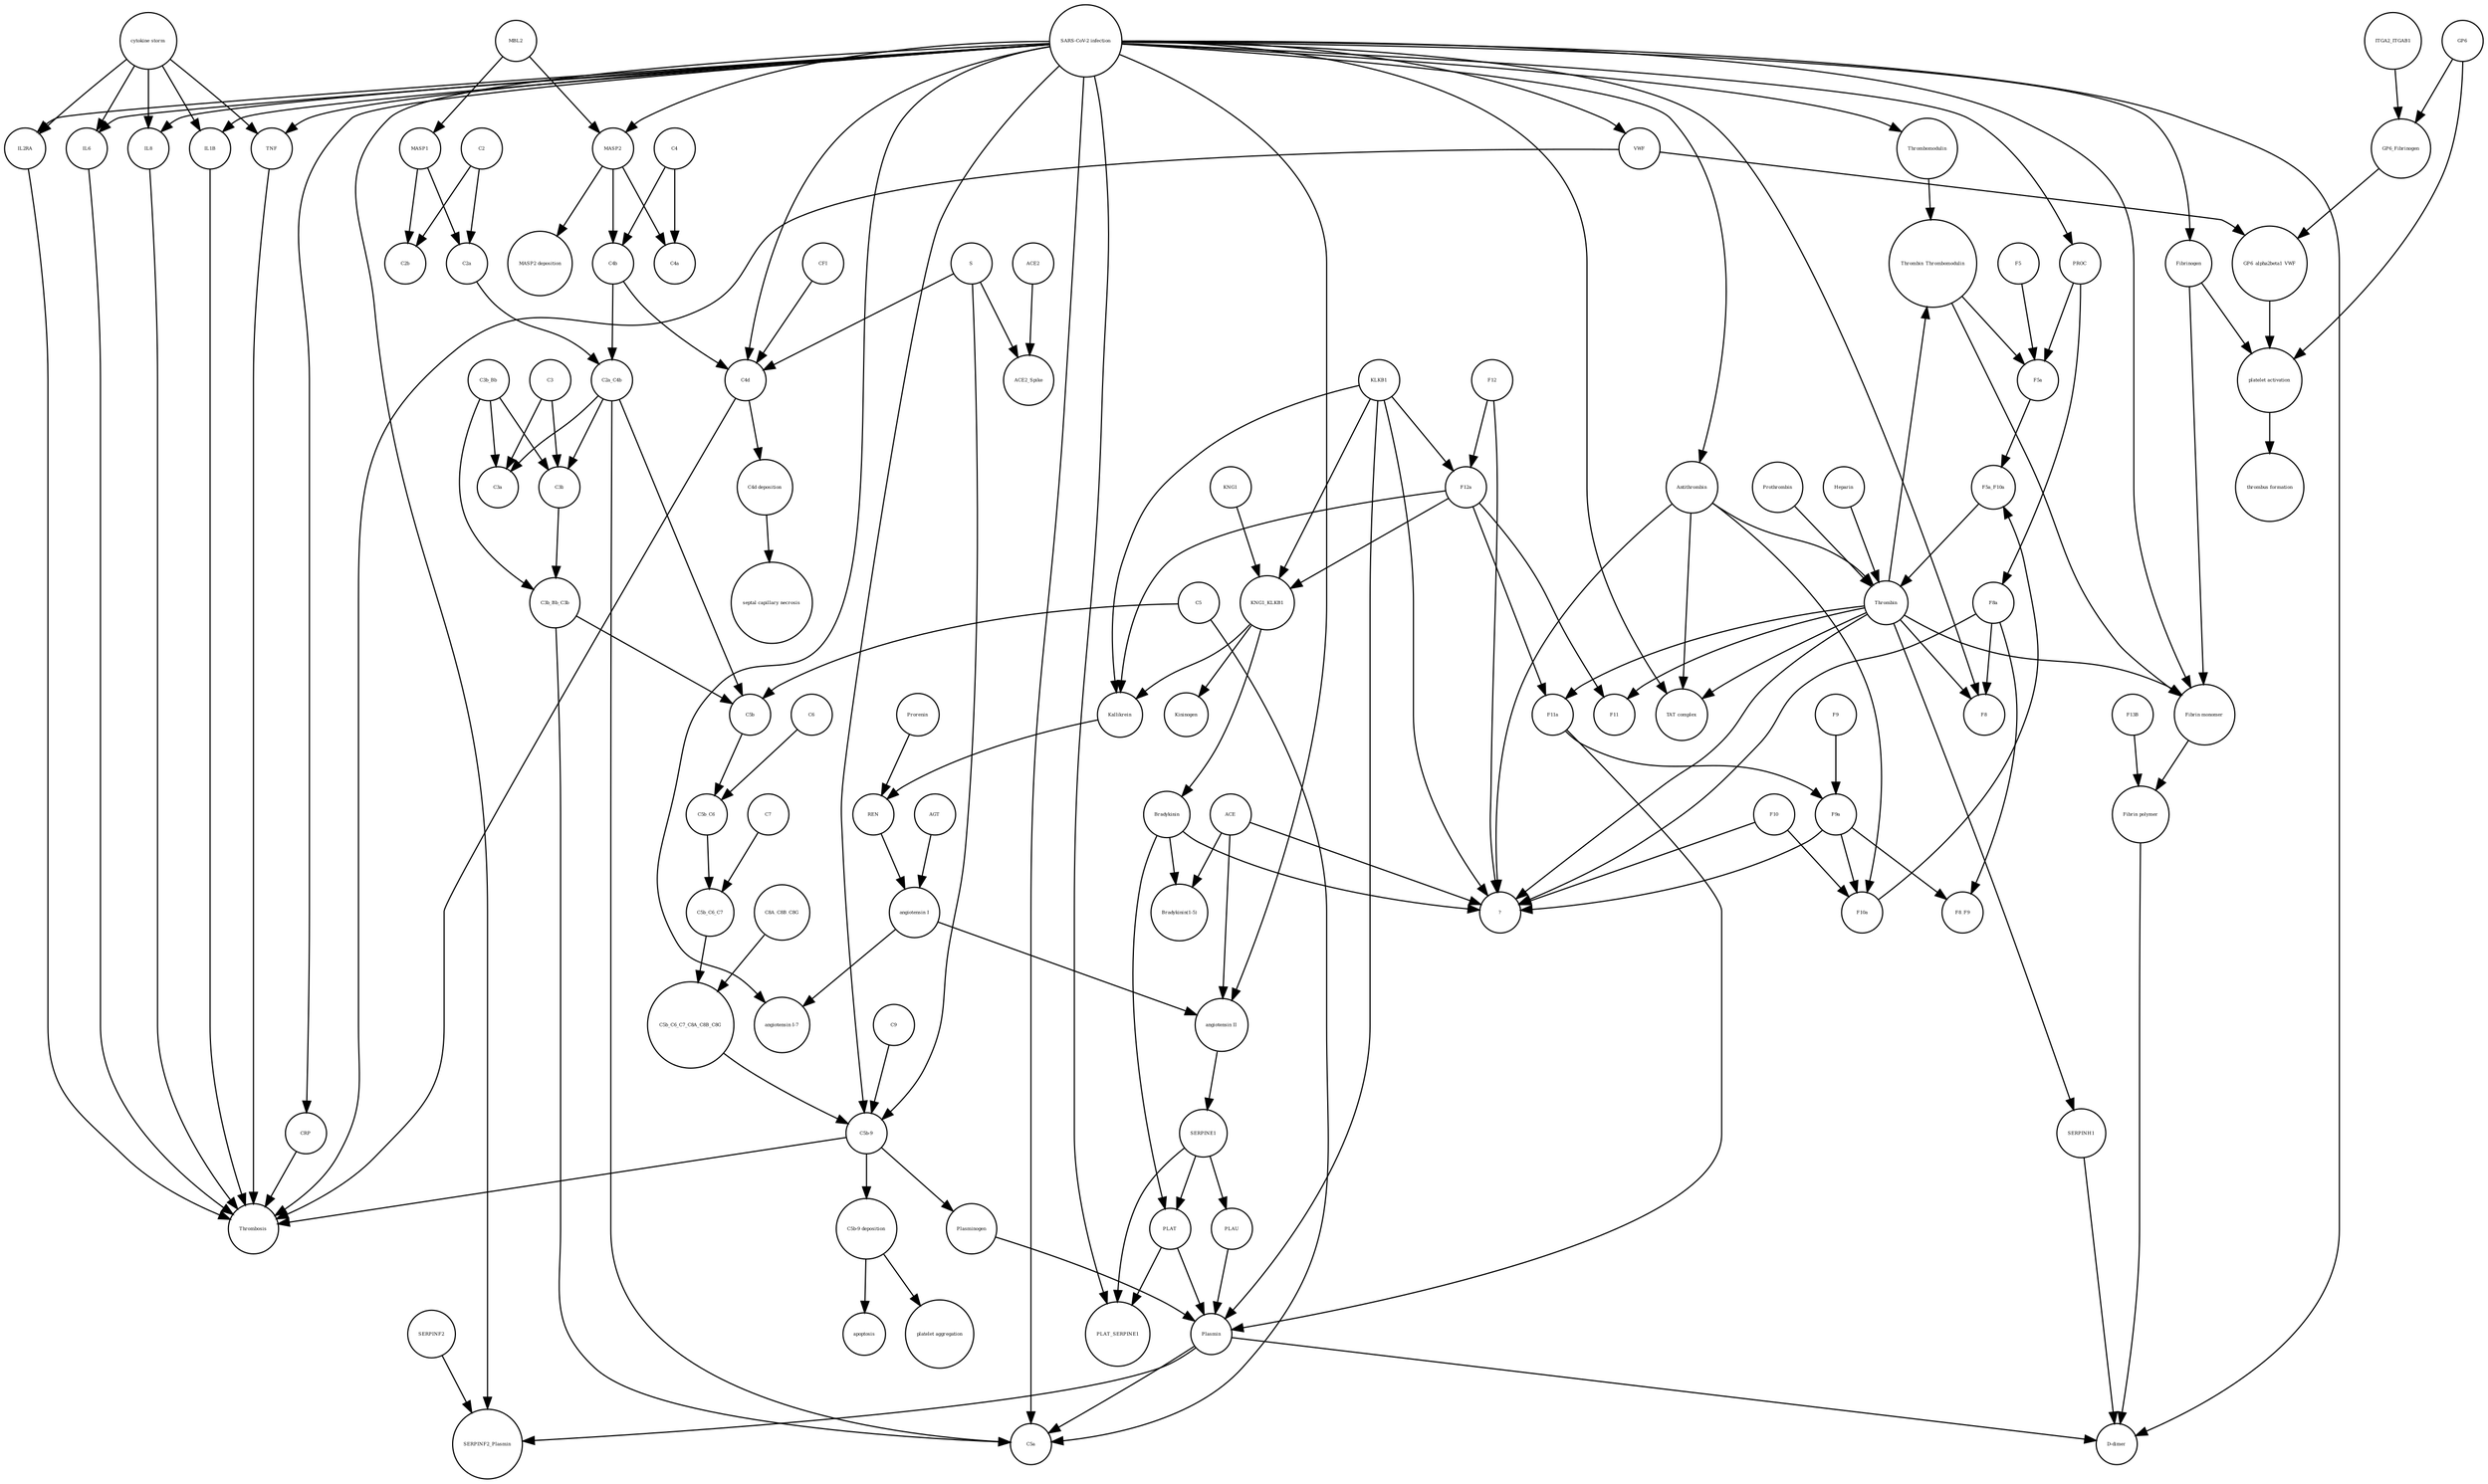 strict digraph  {
SERPINF2 [annotation="urn_miriam_hgnc_HGNC%3A9075", bipartite=0, cls=macromolecule, fontsize=4, label=SERPINF2, shape=circle];
PLAT [annotation="urn_miriam_hgnc_HGNC%3A9051", bipartite=0, cls=macromolecule, fontsize=4, label=PLAT, shape=circle];
GP6_Fibrinogen [annotation="", bipartite=0, cls=complex, fontsize=4, label=GP6_Fibrinogen, shape=circle];
IL6 [annotation=urn_miriam_hgnc_6018, bipartite=0, cls=macromolecule, fontsize=4, label=IL6, shape=circle];
F9 [annotation="urn_miriam_hgnc_HGNC%3A35531", bipartite=0, cls=macromolecule, fontsize=4, label=F9, shape=circle];
C2a_C4b [annotation="", bipartite=0, cls=complex, fontsize=4, label=C2a_C4b, shape=circle];
Prothrombin [annotation="urn_miriam_hgnc_HGNC%3A3535", bipartite=0, cls=macromolecule, fontsize=4, label=Prothrombin, shape=circle];
F11a [annotation="urn_miriam_hgnc_HGNC%3A3529", bipartite=0, cls=macromolecule, fontsize=4, label=F11a, shape=circle];
F5a_F10a [annotation=urn_miriam_pubmed_2303476, bipartite=0, cls=complex, fontsize=4, label=F5a_F10a, shape=circle];
IL1B [annotation=urn_miriam_hgnc_5992, bipartite=0, cls=macromolecule, fontsize=4, label=IL1B, shape=circle];
"Fibrin monomer" [annotation="", bipartite=0, cls=macromolecule, fontsize=4, label="Fibrin monomer", shape=circle];
"septal capillary necrosis" [annotation="", bipartite=0, cls=phenotype, fontsize=4, label="septal capillary necrosis", shape=circle];
"thrombus formation" [annotation="", bipartite=0, cls=phenotype, fontsize=4, label="thrombus formation", shape=circle];
S [annotation="urn_miriam_uniprot_P0DTC2|urn_miriam_uniprot_P59594", bipartite=0, cls=macromolecule, fontsize=4, label=S, shape=circle];
C3a [annotation="", bipartite=0, cls=macromolecule, fontsize=4, label=C3a, shape=circle];
VWF [annotation="urn_miriam_hgnc_HGNC%3A12726", bipartite=0, cls=macromolecule, fontsize=4, label=VWF, shape=circle];
Heparin [annotation="urn_miriam_pubmed_708377|urn_miriam_obo.chebi_CHEBI%3A28304", bipartite=0, cls="simple chemical", fontsize=4, label=Heparin, shape=circle];
F8_F9 [annotation=urn_miriam_pubmed_22471307, bipartite=0, cls=complex, fontsize=4, label=F8_F9, shape=circle];
C5b_C6 [annotation="", bipartite=0, cls=complex, fontsize=4, label=C5b_C6, shape=circle];
PLAU [annotation="", bipartite=0, cls=macromolecule, fontsize=4, label=PLAU, shape=circle];
C3b_Bb_C3b [annotation="urn_miriam_pubmed_12440962|urn_miriam_brenda_34.4.21.47", bipartite=0, cls=complex, fontsize=4, label=C3b_Bb_C3b, shape=circle];
F10a [annotation="urn_miriam_hgnc_HGNC%3A3528", bipartite=0, cls=macromolecule, fontsize=4, label=F10a, shape=circle];
C5b_C6_C7 [annotation=urn_miriam_pubmed_28630159, bipartite=0, cls=complex, fontsize=4, label=C5b_C6_C7, shape=circle];
"MASP2 deposition" [annotation="", bipartite=0, cls=phenotype, fontsize=4, label="MASP2 deposition", shape=circle];
C2a [annotation="", bipartite=0, cls=macromolecule, fontsize=4, label=C2a, shape=circle];
MBL2 [annotation=urn_miriam_hgnc_6902, bipartite=0, cls=macromolecule, fontsize=4, label=MBL2, shape=circle];
C3 [annotation="urn_miriam_hgnc_HGNC%3A1318", bipartite=0, cls=macromolecule, fontsize=4, label=C3, shape=circle];
C9 [annotation="urn_miriam_hgnc_HGNC%3A1358", bipartite=0, cls=macromolecule, fontsize=4, label=C9, shape=circle];
"TAT complex" [annotation=urn_miriam_pubmed_22930518, bipartite=0, cls=complex, fontsize=4, label="TAT complex", shape=circle];
C5a [annotation="", bipartite=0, cls=macromolecule, fontsize=4, label=C5a, shape=circle];
"angiotensin I" [annotation="urn_miriam_obo.chebi_CHEBI%3A2718", bipartite=0, cls="simple chemical", fontsize=4, label="angiotensin I", shape=circle];
C4a [annotation="", bipartite=0, cls=macromolecule, fontsize=4, label=C4a, shape=circle];
apoptosis [annotation="urn_miriam_obo.go_GO%3A0006915", bipartite=0, cls=phenotype, fontsize=4, label=apoptosis, shape=circle];
C8A_C8B_C8G [annotation="", bipartite=0, cls=complex, fontsize=4, label=C8A_C8B_C8G, shape=circle];
CFI [annotation="urn_miriam_hgnc_HGNC%3A2771", bipartite=0, cls=macromolecule, fontsize=4, label=CFI, shape=circle];
PLAT_SERPINE1 [annotation=urn_miriam_pubmed_22449964, bipartite=0, cls=complex, fontsize=4, label=PLAT_SERPINE1, shape=circle];
F11 [annotation="urn_miriam_hgnc_HGNC%3A3529", bipartite=0, cls=macromolecule, fontsize=4, label=F11, shape=circle];
ACE2_Spike [annotation="", bipartite=0, cls=complex, fontsize=4, label=ACE2_Spike, shape=circle];
Kallikrein [annotation=urn_miriam_hgnc_6371, bipartite=0, cls=macromolecule, fontsize=4, label=Kallikrein, shape=circle];
C4d [annotation="", bipartite=0, cls=macromolecule, fontsize=4, label=C4d, shape=circle];
C5b [annotation="", bipartite=0, cls=macromolecule, fontsize=4, label=C5b, shape=circle];
"SARS-CoV-2 infection" [annotation=urn_miriam_taxonomy_2697049, bipartite=0, cls=phenotype, fontsize=4, label="SARS-CoV-2 infection", shape=circle];
KLKB1 [annotation=urn_miriam_hgnc_6371, bipartite=0, cls=macromolecule, fontsize=4, label=KLKB1, shape=circle];
IL2RA [annotation="urn_miriam_hgnc_HGNC%3A6008", bipartite=0, cls=macromolecule, fontsize=4, label=IL2RA, shape=circle];
"angiotensin II" [annotation="urn_miriam_obo.chebi_CHEBI%3A2718", bipartite=0, cls="simple chemical", fontsize=4, label="angiotensin II", shape=circle];
F13B [annotation="", bipartite=0, cls=macromolecule, fontsize=4, label=F13B, shape=circle];
KNG1_KLKB1 [annotation=urn_miriam_pubmed_17598838, bipartite=0, cls=complex, fontsize=4, label=KNG1_KLKB1, shape=circle];
Thrombomodulin [annotation="urn_miriam_hgnc_HGNC%3A11784", bipartite=0, cls=macromolecule, fontsize=4, label=Thrombomodulin, shape=circle];
F5a [annotation="urn_miriam_hgnc_HGNC%3A3542", bipartite=0, cls=macromolecule, fontsize=4, label=F5a, shape=circle];
"platelet aggregation" [annotation="urn_miriam_obo.go_GO%3A0030168", bipartite=0, cls=phenotype, fontsize=4, label="platelet aggregation", shape=circle];
"Bradykinin(1-5)" [annotation="", bipartite=0, cls=macromolecule, fontsize=4, label="Bradykinin(1-5)", shape=circle];
"D-dimer" [annotation=urn_miriam_pubmed_19008457, bipartite=0, cls=macromolecule, fontsize=4, label="D-dimer", shape=circle];
CRP [annotation="urn_miriam_hgnc_HGNC%3A2367", bipartite=0, cls=macromolecule, fontsize=4, label=CRP, shape=circle];
PROC [annotation="urn_miriam_hgnc_HGNC%3A9451", bipartite=0, cls=macromolecule, fontsize=4, label=PROC, shape=circle];
MASP1 [annotation="urn_miriam_hgnc_HGNC%3A6901", bipartite=0, cls=macromolecule, fontsize=4, label=MASP1, shape=circle];
ITGA2_ITGAB1 [annotation="urn_miriam_intact_EBI-16428357", bipartite=0, cls=complex, fontsize=4, label=ITGA2_ITGAB1, shape=circle];
Thrombin [annotation="urn_miriam_hgnc_HGNC%3A3535", bipartite=0, cls=macromolecule, fontsize=4, label=Thrombin, shape=circle];
F12 [annotation="urn_miriam_hgnc_HGNC%3A3530", bipartite=0, cls=macromolecule, fontsize=4, label=F12, shape=circle];
GP6_alpha2beta1_VWF [annotation="", bipartite=0, cls=complex, fontsize=4, label=GP6_alpha2beta1_VWF, shape=circle];
C2b [annotation="", bipartite=0, cls=macromolecule, fontsize=4, label=C2b, shape=circle];
Plasminogen [annotation="urn_miriam_hgnc_HGNC%3A9071", bipartite=0, cls=macromolecule, fontsize=4, label=Plasminogen, shape=circle];
"Fibrin polymer" [annotation="", bipartite=0, cls=macromolecule, fontsize=4, label="Fibrin polymer", shape=circle];
Prorenin [annotation="", bipartite=0, cls=macromolecule, fontsize=4, label=Prorenin, shape=circle];
IL8 [annotation="urn_miriam_hgnc_HGNC%3A6025", bipartite=0, cls=macromolecule, fontsize=4, label=IL8, shape=circle];
REN [annotation="urn_miriam_hgnc_HGNC%3A9958", bipartite=0, cls=macromolecule, fontsize=4, label=REN, shape=circle];
KNG1 [annotation="urn_miriam_hgnc.symbol_6383", bipartite=0, cls=macromolecule, fontsize=4, label=KNG1, shape=circle];
F10 [annotation="urn_miriam_hgnc_HGNC%3A3528", bipartite=0, cls=macromolecule, fontsize=4, label=F10, shape=circle];
SERPINH1 [annotation="urn_miriam_hgnc_HGNC%3A1546", bipartite=0, cls=macromolecule, fontsize=4, label=SERPINH1, shape=circle];
Plasmin [annotation="urn_miriam_hgnc_HGNC%3A9051", bipartite=0, cls=macromolecule, fontsize=4, label=Plasmin, shape=circle];
"cytokine storm" [annotation=urn_miriam_pubmed_2504360, bipartite=0, cls=phenotype, fontsize=4, label="cytokine storm", shape=circle];
"angiotensin I-7" [annotation="urn_miriam_obo.chebi_CHEBI%3A55438", bipartite=0, cls="simple chemical", fontsize=4, label="angiotensin I-7", shape=circle];
"C5b-9 deposition" [annotation="", bipartite=0, cls=phenotype, fontsize=4, label="C5b-9 deposition", shape=circle];
Fibrinogen [annotation=urn_miriam_pubmed_19296670, bipartite=0, cls=complex, fontsize=4, label=Fibrinogen, shape=circle];
"platelet activation" [annotation="urn_miriam_obo.go_GO%3A0030168", bipartite=0, cls=phenotype, fontsize=4, label="platelet activation", shape=circle];
C3b_Bb [annotation="urn_miriam_pubmed_12440962|urn_miriam_brenda_3.4.21.47", bipartite=0, cls=complex, fontsize=4, label=C3b_Bb, shape=circle];
MASP2 [annotation=urn_miriam_hgnc_6902, bipartite=0, cls=macromolecule, fontsize=4, label=MASP2, shape=circle];
Thrombin_Thrombomodulin [annotation="urn_miriam_pubmed_6282863|urn_miriam_taxonomy_9986", bipartite=0, cls=complex, fontsize=4, label=Thrombin_Thrombomodulin, shape=circle];
"C5b-9" [annotation="", bipartite=0, cls=complex, fontsize=4, label="C5b-9", shape=circle];
GP6 [annotation=urn_miriam_hgnc_14388, bipartite=0, cls=macromolecule, fontsize=4, label=GP6, shape=circle];
Thrombosis [annotation="urn_miriam_mesh_D013923|urn_miriam_mesh_D055806", bipartite=0, cls=phenotype, fontsize=4, label=Thrombosis, shape=circle];
ACE [annotation="urn_miriam_hgnc_HGNC%3A2707", bipartite=0, cls=macromolecule, fontsize=4, label=ACE, shape=circle];
C6 [annotation="urn_miriam_hgnc_HGNC%3A1339", bipartite=0, cls=macromolecule, fontsize=4, label=C6, shape=circle];
C2 [annotation="urn_miriam_hgnc_HGNC%3A1248", bipartite=0, cls=macromolecule, fontsize=4, label=C2, shape=circle];
Antithrombin [annotation="urn_miriam_hgnc_HGNC%3A775", bipartite=0, cls=macromolecule, fontsize=4, label=Antithrombin, shape=circle];
AGT [annotation="urn_miriam_hgnc_HGNC%3A333", bipartite=0, cls=macromolecule, fontsize=4, label=AGT, shape=circle];
F8 [annotation="urn_miriam_hgnc_HGNC%3A3546", bipartite=0, cls=macromolecule, fontsize=4, label=F8, shape=circle];
C7 [annotation="urn_miriam_hgnc_HGNC%3A1346", bipartite=0, cls=macromolecule, fontsize=4, label=C7, shape=circle];
Bradykinin [annotation="urn_miriam_obo.chebi_CHEBI%3A3165", bipartite=0, cls=macromolecule, fontsize=4, label=Bradykinin, shape=circle];
C4 [annotation="", bipartite=0, cls=macromolecule, fontsize=4, label=C4, shape=circle];
SERPINE1 [annotation="urn_miriam_hgnc_HGNC%3A8593", bipartite=0, cls=macromolecule, fontsize=4, label=SERPINE1, shape=circle];
F9a [annotation="", bipartite=0, cls=macromolecule, fontsize=4, label=F9a, shape=circle];
"?" [annotation="", bipartite=0, cls=macromolecule, fontsize=4, label="?", shape=circle];
SERPINF2_Plasmin [annotation="", bipartite=0, cls=complex, fontsize=4, label=SERPINF2_Plasmin, shape=circle];
F12a [annotation="urn_miriam_hgnc_HGNC%3A3530", bipartite=0, cls=macromolecule, fontsize=4, label=F12a, shape=circle];
TNF [annotation=urn_miriam_hgnc_11892, bipartite=0, cls=macromolecule, fontsize=4, label=TNF, shape=circle];
"C4d deposition" [annotation="", bipartite=0, cls=phenotype, fontsize=4, label="C4d deposition", shape=circle];
C4b [annotation="", bipartite=0, cls=macromolecule, fontsize=4, label=C4b, shape=circle];
F8a [annotation="urn_miriam_hgnc_HGNC%3A3546", bipartite=0, cls=macromolecule, fontsize=4, label=F8a, shape=circle];
ACE2 [annotation="urn_miriam_hgnc_HGNC%3A13557", bipartite=0, cls=macromolecule, fontsize=4, label=ACE2, shape=circle];
Kininogen [annotation="urn_miriam_hgnc_HGNC%3A6383", bipartite=0, cls=macromolecule, fontsize=4, label=Kininogen, shape=circle];
F5 [annotation="urn_miriam_hgnc_HGNC%3A3541", bipartite=0, cls=macromolecule, fontsize=4, label=F5, shape=circle];
C5 [annotation="urn_miriam_hgnc_HGNC%3A1331", bipartite=0, cls=macromolecule, fontsize=4, label=C5, shape=circle];
C5b_C6_C7_C8A_C8B_C8G [annotation=urn_miriam_pubmed_28630159, bipartite=0, cls=complex, fontsize=4, label=C5b_C6_C7_C8A_C8B_C8G, shape=circle];
C3b [annotation="", bipartite=0, cls=macromolecule, fontsize=4, label=C3b, shape=circle];
SERPINF2 -> SERPINF2_Plasmin  [annotation="", interaction_type=production];
PLAT -> PLAT_SERPINE1  [annotation="", interaction_type=production];
PLAT -> Plasmin  [annotation=urn_miriam_pubmed_3850647, interaction_type=catalysis];
GP6_Fibrinogen -> GP6_alpha2beta1_VWF  [annotation="", interaction_type=production];
IL6 -> Thrombosis  [annotation="", interaction_type=production];
F9 -> F9a  [annotation="", interaction_type=production];
C2a_C4b -> C3a  [annotation=urn_miriam_pubmed_12440962, interaction_type=catalysis];
C2a_C4b -> C3b  [annotation=urn_miriam_pubmed_12440962, interaction_type=catalysis];
C2a_C4b -> C5b  [annotation=urn_miriam_pubmed_28630159, interaction_type=catalysis];
C2a_C4b -> C5a  [annotation=urn_miriam_pubmed_28630159, interaction_type=catalysis];
Prothrombin -> Thrombin  [annotation="", interaction_type=production];
F11a -> Plasmin  [annotation=urn_miriam_pubmed_3850647, interaction_type=catalysis];
F11a -> F9a  [annotation=urn_miriam_pubmed_9100000, interaction_type=catalysis];
F5a_F10a -> Thrombin  [annotation="urn_miriam_pubmed_4430674|urn_miriam_pubmed_3818642", interaction_type=catalysis];
IL1B -> Thrombosis  [annotation="", interaction_type=production];
"Fibrin monomer" -> "Fibrin polymer"  [annotation="", interaction_type=production];
S -> ACE2_Spike  [annotation="", interaction_type=production];
S -> "C5b-9"  [annotation="", interaction_type=production];
S -> C4d  [annotation="", interaction_type=production];
VWF -> GP6_alpha2beta1_VWF  [annotation="", interaction_type=production];
VWF -> Thrombosis  [annotation="", interaction_type=production];
Heparin -> Thrombin  [annotation=urn_miriam_pubmed_15853774, interaction_type=catalysis];
C5b_C6 -> C5b_C6_C7  [annotation="", interaction_type=production];
PLAU -> Plasmin  [annotation=urn_miriam_pubmed_3850647, interaction_type=catalysis];
C3b_Bb_C3b -> C5a  [annotation=urn_miriam_pubmed_28630159, interaction_type=catalysis];
C3b_Bb_C3b -> C5b  [annotation=urn_miriam_pubmed_28630159, interaction_type=catalysis];
F10a -> F5a_F10a  [annotation="", interaction_type=production];
C5b_C6_C7 -> C5b_C6_C7_C8A_C8B_C8G  [annotation="", interaction_type=production];
C2a -> C2a_C4b  [annotation="", interaction_type=production];
MBL2 -> MASP1  [annotation="", interaction_type=production];
MBL2 -> MASP2  [annotation="", interaction_type=production];
C3 -> C3a  [annotation="", interaction_type=production];
C3 -> C3b  [annotation="", interaction_type=production];
C9 -> "C5b-9"  [annotation="", interaction_type=production];
"angiotensin I" -> "angiotensin II"  [annotation="", interaction_type=production];
"angiotensin I" -> "angiotensin I-7"  [annotation="", interaction_type=production];
C8A_C8B_C8G -> C5b_C6_C7_C8A_C8B_C8G  [annotation="", interaction_type=production];
CFI -> C4d  [annotation=urn_miriam_pubmed_19362461, interaction_type=catalysis];
Kallikrein -> REN  [annotation=urn_miriam_pubmed_12793984, interaction_type=catalysis];
C4d -> "C4d deposition"  [annotation="", interaction_type=production];
C4d -> Thrombosis  [annotation="", interaction_type=production];
C5b -> C5b_C6  [annotation="", interaction_type=production];
"SARS-CoV-2 infection" -> PLAT_SERPINE1  [annotation="", interaction_type=production];
"SARS-CoV-2 infection" -> "TAT complex"  [annotation="", interaction_type=production];
"SARS-CoV-2 infection" -> TNF  [annotation=urn_miriam_pubmed_32504360, interaction_type=stimulation];
"SARS-CoV-2 infection" -> SERPINF2_Plasmin  [annotation="", interaction_type=production];
"SARS-CoV-2 infection" -> C4d  [annotation="", interaction_type=production];
"SARS-CoV-2 infection" -> Thrombomodulin  [annotation="", interaction_type=production];
"SARS-CoV-2 infection" -> IL2RA  [annotation=urn_miriam_pubmed_32286245, interaction_type=stimulation];
"SARS-CoV-2 infection" -> "Fibrin monomer"  [annotation="", interaction_type=production];
"SARS-CoV-2 infection" -> IL8  [annotation=urn_miriam_pubmed_32286245, interaction_type=stimulation];
"SARS-CoV-2 infection" -> C5a  [annotation="", interaction_type=production];
"SARS-CoV-2 infection" -> Fibrinogen  [annotation="", interaction_type=production];
"SARS-CoV-2 infection" -> CRP  [annotation="", interaction_type=production];
"SARS-CoV-2 infection" -> IL6  [annotation=urn_miriam_pubmed_32286245, interaction_type=stimulation];
"SARS-CoV-2 infection" -> PROC  [annotation="", interaction_type=production];
"SARS-CoV-2 infection" -> F8  [annotation="", interaction_type=production];
"SARS-CoV-2 infection" -> "angiotensin II"  [annotation=urn_miriam_pubmed_32048163, interaction_type=catalysis];
"SARS-CoV-2 infection" -> "angiotensin I-7"  [annotation=urn_miriam_pubmed_23392115, interaction_type=inhibition];
"SARS-CoV-2 infection" -> Antithrombin  [annotation="", interaction_type=production];
"SARS-CoV-2 infection" -> MASP2  [annotation="", interaction_type=production];
"SARS-CoV-2 infection" -> VWF  [annotation="", interaction_type=production];
"SARS-CoV-2 infection" -> "D-dimer"  [annotation="", interaction_type=production];
"SARS-CoV-2 infection" -> "C5b-9"  [annotation="", interaction_type=production];
"SARS-CoV-2 infection" -> IL1B  [annotation=urn_miriam_pubmed_32171193, interaction_type=stimulation];
KLKB1 -> F12a  [annotation=urn_miriam_pubmed_21304106, interaction_type=catalysis];
KLKB1 -> "?"  [annotation=urn_miriam_pubmed_21304106, interaction_type=catalysis];
KLKB1 -> Plasmin  [annotation=urn_miriam_pubmed_3850647, interaction_type=catalysis];
KLKB1 -> Kallikrein  [annotation="", interaction_type=production];
KLKB1 -> KNG1_KLKB1  [annotation="", interaction_type=production];
IL2RA -> Thrombosis  [annotation="", interaction_type=production];
"angiotensin II" -> SERPINE1  [annotation="", interaction_type=production];
F13B -> "Fibrin polymer"  [annotation="urn_miriam_pubmed_29096812|urn_miriam_pubmed_7577232", interaction_type=catalysis];
KNG1_KLKB1 -> Kallikrein  [annotation=urn_miriam_isbn_9781482204049, interaction_type=catalysis];
KNG1_KLKB1 -> Bradykinin  [annotation=urn_miriam_isbn_9781482204049, interaction_type=catalysis];
KNG1_KLKB1 -> Kininogen  [annotation=urn_miriam_isbn_9781482204049, interaction_type=catalysis];
Thrombomodulin -> Thrombin_Thrombomodulin  [annotation="", interaction_type=production];
F5a -> F5a_F10a  [annotation="", interaction_type=production];
CRP -> Thrombosis  [annotation="", interaction_type=production];
PROC -> F8a  [annotation="", interaction_type=production];
PROC -> F5a  [annotation="urn_miriam_pubmed_6282863|urn_miriam_pubmed_6572921|urn_miriam_pubmed_2322551", interaction_type=inhibition];
MASP1 -> C2b  [annotation=urn_miriam_pubmed_10946292, interaction_type=catalysis];
MASP1 -> C2a  [annotation=urn_miriam_pubmed_10946292, interaction_type=catalysis];
ITGA2_ITGAB1 -> GP6_Fibrinogen  [annotation="", interaction_type=production];
Thrombin -> "Fibrin monomer"  [annotation="urn_miriam_pubmed_6282863|urn_miriam_pubmed_28228446", interaction_type=catalysis];
Thrombin -> "TAT complex"  [annotation="", interaction_type=production];
Thrombin -> F11  [annotation="urn_miriam_pubmed_21304106|urn_miriam_pubmed_8631976", interaction_type=catalysis];
Thrombin -> F11a  [annotation="urn_miriam_pubmed_21304106|urn_miriam_pubmed_8631976", interaction_type=catalysis];
Thrombin -> SERPINH1  [annotation=urn_miriam_pubmed_23809134, interaction_type=catalysis];
Thrombin -> Thrombin_Thrombomodulin  [annotation="", interaction_type=production];
Thrombin -> F8  [annotation=urn_miriam_pubmed_15746105, interaction_type=catalysis];
Thrombin -> "?"  [annotation=urn_miriam_pubmed_15746105, interaction_type=catalysis];
F12 -> F12a  [annotation="", interaction_type=production];
F12 -> "?"  [annotation="", interaction_type=production];
GP6_alpha2beta1_VWF -> "platelet activation"  [annotation="", interaction_type=production];
Plasminogen -> Plasmin  [annotation="", interaction_type=production];
"Fibrin polymer" -> "D-dimer"  [annotation="", interaction_type=production];
Prorenin -> REN  [annotation="", interaction_type=production];
IL8 -> Thrombosis  [annotation="", interaction_type=production];
REN -> "angiotensin I"  [annotation="urn_miriam_pubmed_10585461|urn_miriam_pubmed_30934934|urn_miriam_pubmed_6172448|urn_miriam_taxonomy_9606", interaction_type=catalysis];
KNG1 -> KNG1_KLKB1  [annotation="", interaction_type=production];
F10 -> F10a  [annotation="", interaction_type=production];
F10 -> "?"  [annotation="", interaction_type=production];
SERPINH1 -> "D-dimer"  [annotation="urn_miriam_pubmed_29096812|urn_miriam_pubmed_10574983", interaction_type=catalysis];
Plasmin -> "D-dimer"  [annotation="urn_miriam_pubmed_29096812|urn_miriam_pubmed_10574983", interaction_type=catalysis];
Plasmin -> SERPINF2_Plasmin  [annotation="", interaction_type=production];
Plasmin -> C5a  [annotation="", interaction_type=production];
"cytokine storm" -> IL6  [annotation="", interaction_type=production];
"cytokine storm" -> IL2RA  [annotation="", interaction_type=production];
"cytokine storm" -> IL8  [annotation="", interaction_type=production];
"cytokine storm" -> TNF  [annotation="", interaction_type=production];
"cytokine storm" -> IL1B  [annotation="", interaction_type=production];
"C5b-9 deposition" -> "platelet aggregation"  [annotation="", interaction_type=production];
"C5b-9 deposition" -> apoptosis  [annotation="", interaction_type=production];
Fibrinogen -> "Fibrin monomer"  [annotation="", interaction_type=production];
Fibrinogen -> "platelet activation"  [annotation="", interaction_type=production];
"platelet activation" -> "thrombus formation"  [annotation="", interaction_type=production];
C3b_Bb -> C3a  [annotation=urn_miriam_pubmed_12440962, interaction_type=catalysis];
C3b_Bb -> C3b  [annotation=urn_miriam_pubmed_12440962, interaction_type=catalysis];
C3b_Bb -> C3b_Bb_C3b  [annotation="", interaction_type=production];
MASP2 -> C4b  [annotation=urn_miriam_pubmed_21664989, interaction_type=catalysis];
MASP2 -> C4a  [annotation=urn_miriam_pubmed_21664989, interaction_type=catalysis];
MASP2 -> "MASP2 deposition"  [annotation="", interaction_type=production];
Thrombin_Thrombomodulin -> "Fibrin monomer"  [annotation="urn_miriam_pubmed_6282863|urn_miriam_pubmed_28228446", interaction_type=inhibition];
Thrombin_Thrombomodulin -> F5a  [annotation="urn_miriam_pubmed_6282863|urn_miriam_pubmed_6572921|urn_miriam_pubmed_2322551", interaction_type=inhibition];
"C5b-9" -> Plasminogen  [annotation="", interaction_type=production];
"C5b-9" -> Thrombosis  [annotation="", interaction_type=production];
"C5b-9" -> "C5b-9 deposition"  [annotation="", interaction_type=production];
GP6 -> "platelet activation"  [annotation="urn_miriam_pubmed_29472360|urn_miriam_taxonomy_10090", interaction_type=catalysis];
GP6 -> GP6_Fibrinogen  [annotation="", interaction_type=production];
ACE -> "Bradykinin(1-5)"  [annotation=urn_miriam_pubmed_10969042, interaction_type=catalysis];
ACE -> "?"  [annotation=urn_miriam_pubmed_10969042, interaction_type=catalysis];
ACE -> "angiotensin II"  [annotation="urn_miriam_taxonomy_9606|urn_miriam_pubmed_190881|urn_miriam_pubmed_10969042", interaction_type=catalysis];
C6 -> C5b_C6  [annotation="", interaction_type=production];
C2 -> C2b  [annotation="", interaction_type=production];
C2 -> C2a  [annotation="", interaction_type=production];
Antithrombin -> Thrombin  [annotation=urn_miriam_pubmed_15853774, interaction_type=inhibition];
Antithrombin -> "TAT complex"  [annotation="", interaction_type=production];
Antithrombin -> F10a  [annotation="urn_miriam_pubmed_11551226|urn_miriam_pubmed_15853774", interaction_type=inhibition];
Antithrombin -> "?"  [annotation="urn_miriam_pubmed_11551226|urn_miriam_pubmed_15853774", interaction_type=inhibition];
AGT -> "angiotensin I"  [annotation="", interaction_type=production];
C7 -> C5b_C6_C7  [annotation="", interaction_type=production];
Bradykinin -> PLAT  [annotation="urn_miriam_pubmed_10373228|urn_miriam_pubmed_2769655", interaction_type=catalysis];
Bradykinin -> "Bradykinin(1-5)"  [annotation="", interaction_type=production];
Bradykinin -> "?"  [annotation="", interaction_type=production];
C4 -> C4b  [annotation="", interaction_type=production];
C4 -> C4a  [annotation="", interaction_type=production];
SERPINE1 -> PLAT  [annotation="urn_miriam_pubmed_10373228|urn_miriam_pubmed_2769655", interaction_type=inhibition];
SERPINE1 -> PLAU  [annotation=urn_miriam_pubmed_21199867, interaction_type=inhibition];
SERPINE1 -> PLAT_SERPINE1  [annotation="", interaction_type=production];
F9a -> F8_F9  [annotation="", interaction_type=production];
F9a -> F10a  [annotation="urn_miriam_pubmed_11551226|urn_miriam_pubmed_15853774", interaction_type=catalysis];
F9a -> "?"  [annotation="urn_miriam_pubmed_11551226|urn_miriam_pubmed_15853774", interaction_type=catalysis];
F12a -> Kallikrein  [annotation=urn_miriam_pubmed_21304106, interaction_type=catalysis];
F12a -> KNG1_KLKB1  [annotation=urn_miriam_pubmed_7944388, interaction_type=catalysis];
F12a -> F11  [annotation="", interaction_type=production];
F12a -> F11a  [annotation="", interaction_type=production];
TNF -> Thrombosis  [annotation="", interaction_type=production];
"C4d deposition" -> "septal capillary necrosis"  [annotation="", interaction_type=production];
C4b -> C4d  [annotation="", interaction_type=production];
C4b -> C2a_C4b  [annotation="", interaction_type=production];
F8a -> F8_F9  [annotation="", interaction_type=production];
F8a -> "?"  [annotation="", interaction_type=production];
F8a -> F8  [annotation="", interaction_type=production];
ACE2 -> ACE2_Spike  [annotation="", interaction_type=production];
F5 -> F5a  [annotation="", interaction_type=production];
C5 -> C5a  [annotation="", interaction_type=production];
C5 -> C5b  [annotation="", interaction_type=production];
C5b_C6_C7_C8A_C8B_C8G -> "C5b-9"  [annotation="", interaction_type=production];
C3b -> C3b_Bb_C3b  [annotation="", interaction_type=production];
}
